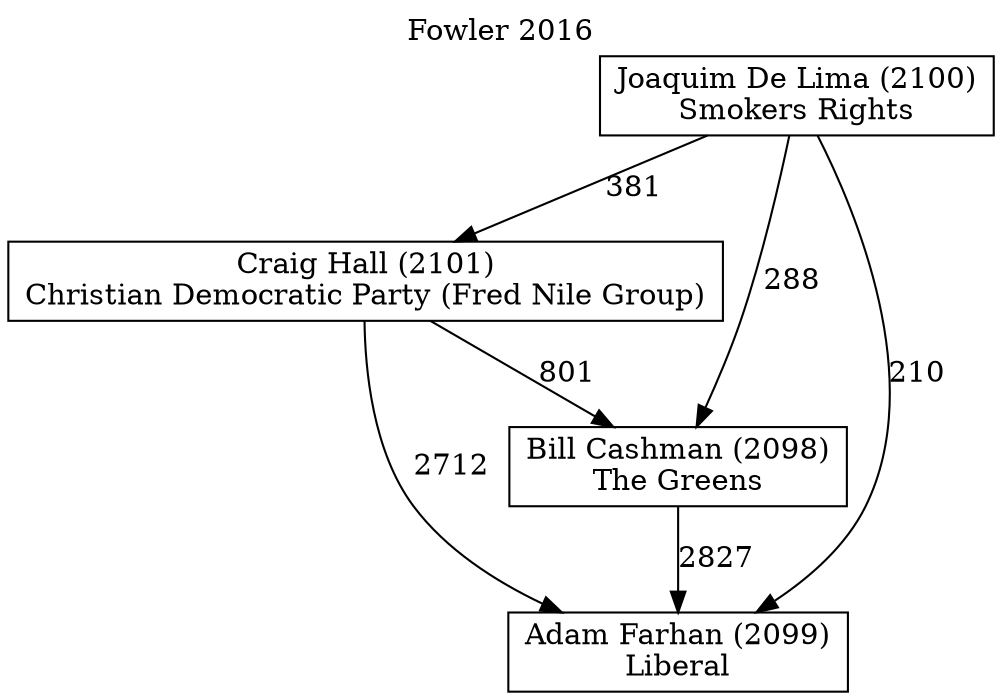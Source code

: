 // House preference flow
digraph "Adam Farhan (2099)_Fowler_2016" {
	graph [label="Fowler 2016" labelloc=t mclimit=10]
	node [shape=box]
	"Craig Hall (2101)" [label="Craig Hall (2101)
Christian Democratic Party (Fred Nile Group)"]
	"Joaquim De Lima (2100)" [label="Joaquim De Lima (2100)
Smokers Rights"]
	"Bill Cashman (2098)" [label="Bill Cashman (2098)
The Greens"]
	"Adam Farhan (2099)" [label="Adam Farhan (2099)
Liberal"]
	"Joaquim De Lima (2100)" -> "Craig Hall (2101)" [label=381]
	"Craig Hall (2101)" -> "Adam Farhan (2099)" [label=2712]
	"Bill Cashman (2098)" -> "Adam Farhan (2099)" [label=2827]
	"Joaquim De Lima (2100)" -> "Adam Farhan (2099)" [label=210]
	"Joaquim De Lima (2100)" -> "Bill Cashman (2098)" [label=288]
	"Craig Hall (2101)" -> "Bill Cashman (2098)" [label=801]
}
